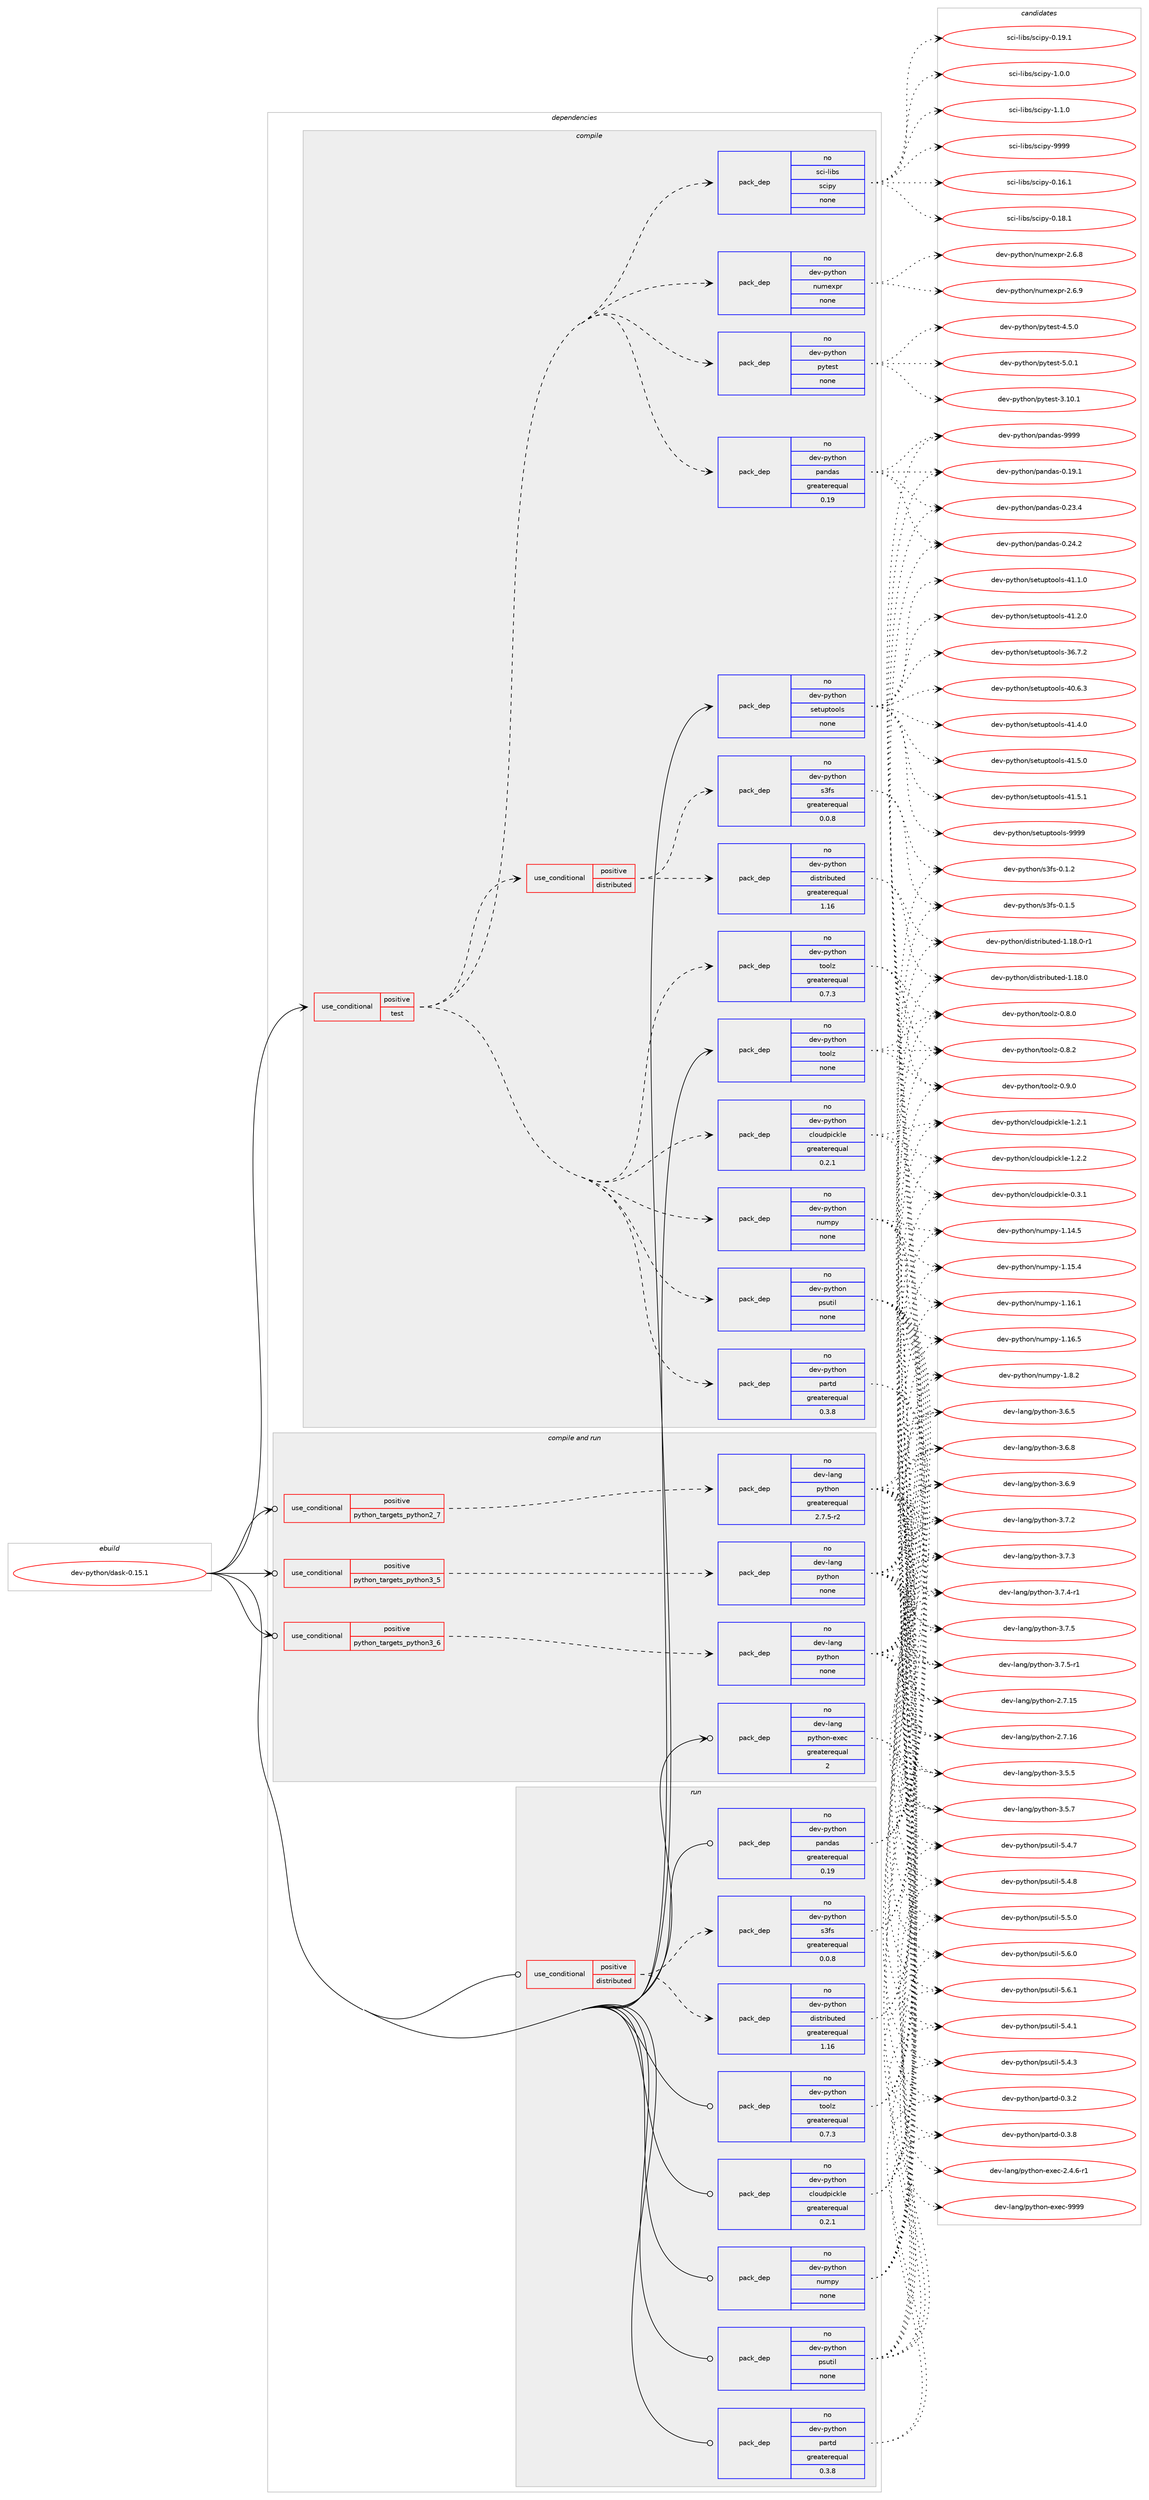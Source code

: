 digraph prolog {

# *************
# Graph options
# *************

newrank=true;
concentrate=true;
compound=true;
graph [rankdir=LR,fontname=Helvetica,fontsize=10,ranksep=1.5];#, ranksep=2.5, nodesep=0.2];
edge  [arrowhead=vee];
node  [fontname=Helvetica,fontsize=10];

# **********
# The ebuild
# **********

subgraph cluster_leftcol {
color=gray;
rank=same;
label=<<i>ebuild</i>>;
id [label="dev-python/dask-0.15.1", color=red, width=4, href="../dev-python/dask-0.15.1.svg"];
}

# ****************
# The dependencies
# ****************

subgraph cluster_midcol {
color=gray;
label=<<i>dependencies</i>>;
subgraph cluster_compile {
fillcolor="#eeeeee";
style=filled;
label=<<i>compile</i>>;
subgraph cond138246 {
dependency600969 [label=<<TABLE BORDER="0" CELLBORDER="1" CELLSPACING="0" CELLPADDING="4"><TR><TD ROWSPAN="3" CELLPADDING="10">use_conditional</TD></TR><TR><TD>positive</TD></TR><TR><TD>test</TD></TR></TABLE>>, shape=none, color=red];
subgraph pack450930 {
dependency600970 [label=<<TABLE BORDER="0" CELLBORDER="1" CELLSPACING="0" CELLPADDING="4" WIDTH="220"><TR><TD ROWSPAN="6" CELLPADDING="30">pack_dep</TD></TR><TR><TD WIDTH="110">no</TD></TR><TR><TD>dev-python</TD></TR><TR><TD>cloudpickle</TD></TR><TR><TD>greaterequal</TD></TR><TR><TD>0.2.1</TD></TR></TABLE>>, shape=none, color=blue];
}
dependency600969:e -> dependency600970:w [weight=20,style="dashed",arrowhead="vee"];
subgraph pack450931 {
dependency600971 [label=<<TABLE BORDER="0" CELLBORDER="1" CELLSPACING="0" CELLPADDING="4" WIDTH="220"><TR><TD ROWSPAN="6" CELLPADDING="30">pack_dep</TD></TR><TR><TD WIDTH="110">no</TD></TR><TR><TD>dev-python</TD></TR><TR><TD>numpy</TD></TR><TR><TD>none</TD></TR><TR><TD></TD></TR></TABLE>>, shape=none, color=blue];
}
dependency600969:e -> dependency600971:w [weight=20,style="dashed",arrowhead="vee"];
subgraph pack450932 {
dependency600972 [label=<<TABLE BORDER="0" CELLBORDER="1" CELLSPACING="0" CELLPADDING="4" WIDTH="220"><TR><TD ROWSPAN="6" CELLPADDING="30">pack_dep</TD></TR><TR><TD WIDTH="110">no</TD></TR><TR><TD>dev-python</TD></TR><TR><TD>pandas</TD></TR><TR><TD>greaterequal</TD></TR><TR><TD>0.19</TD></TR></TABLE>>, shape=none, color=blue];
}
dependency600969:e -> dependency600972:w [weight=20,style="dashed",arrowhead="vee"];
subgraph pack450933 {
dependency600973 [label=<<TABLE BORDER="0" CELLBORDER="1" CELLSPACING="0" CELLPADDING="4" WIDTH="220"><TR><TD ROWSPAN="6" CELLPADDING="30">pack_dep</TD></TR><TR><TD WIDTH="110">no</TD></TR><TR><TD>dev-python</TD></TR><TR><TD>partd</TD></TR><TR><TD>greaterequal</TD></TR><TR><TD>0.3.8</TD></TR></TABLE>>, shape=none, color=blue];
}
dependency600969:e -> dependency600973:w [weight=20,style="dashed",arrowhead="vee"];
subgraph pack450934 {
dependency600974 [label=<<TABLE BORDER="0" CELLBORDER="1" CELLSPACING="0" CELLPADDING="4" WIDTH="220"><TR><TD ROWSPAN="6" CELLPADDING="30">pack_dep</TD></TR><TR><TD WIDTH="110">no</TD></TR><TR><TD>dev-python</TD></TR><TR><TD>psutil</TD></TR><TR><TD>none</TD></TR><TR><TD></TD></TR></TABLE>>, shape=none, color=blue];
}
dependency600969:e -> dependency600974:w [weight=20,style="dashed",arrowhead="vee"];
subgraph pack450935 {
dependency600975 [label=<<TABLE BORDER="0" CELLBORDER="1" CELLSPACING="0" CELLPADDING="4" WIDTH="220"><TR><TD ROWSPAN="6" CELLPADDING="30">pack_dep</TD></TR><TR><TD WIDTH="110">no</TD></TR><TR><TD>dev-python</TD></TR><TR><TD>toolz</TD></TR><TR><TD>greaterequal</TD></TR><TR><TD>0.7.3</TD></TR></TABLE>>, shape=none, color=blue];
}
dependency600969:e -> dependency600975:w [weight=20,style="dashed",arrowhead="vee"];
subgraph cond138247 {
dependency600976 [label=<<TABLE BORDER="0" CELLBORDER="1" CELLSPACING="0" CELLPADDING="4"><TR><TD ROWSPAN="3" CELLPADDING="10">use_conditional</TD></TR><TR><TD>positive</TD></TR><TR><TD>distributed</TD></TR></TABLE>>, shape=none, color=red];
subgraph pack450936 {
dependency600977 [label=<<TABLE BORDER="0" CELLBORDER="1" CELLSPACING="0" CELLPADDING="4" WIDTH="220"><TR><TD ROWSPAN="6" CELLPADDING="30">pack_dep</TD></TR><TR><TD WIDTH="110">no</TD></TR><TR><TD>dev-python</TD></TR><TR><TD>distributed</TD></TR><TR><TD>greaterequal</TD></TR><TR><TD>1.16</TD></TR></TABLE>>, shape=none, color=blue];
}
dependency600976:e -> dependency600977:w [weight=20,style="dashed",arrowhead="vee"];
subgraph pack450937 {
dependency600978 [label=<<TABLE BORDER="0" CELLBORDER="1" CELLSPACING="0" CELLPADDING="4" WIDTH="220"><TR><TD ROWSPAN="6" CELLPADDING="30">pack_dep</TD></TR><TR><TD WIDTH="110">no</TD></TR><TR><TD>dev-python</TD></TR><TR><TD>s3fs</TD></TR><TR><TD>greaterequal</TD></TR><TR><TD>0.0.8</TD></TR></TABLE>>, shape=none, color=blue];
}
dependency600976:e -> dependency600978:w [weight=20,style="dashed",arrowhead="vee"];
}
dependency600969:e -> dependency600976:w [weight=20,style="dashed",arrowhead="vee"];
subgraph pack450938 {
dependency600979 [label=<<TABLE BORDER="0" CELLBORDER="1" CELLSPACING="0" CELLPADDING="4" WIDTH="220"><TR><TD ROWSPAN="6" CELLPADDING="30">pack_dep</TD></TR><TR><TD WIDTH="110">no</TD></TR><TR><TD>dev-python</TD></TR><TR><TD>pytest</TD></TR><TR><TD>none</TD></TR><TR><TD></TD></TR></TABLE>>, shape=none, color=blue];
}
dependency600969:e -> dependency600979:w [weight=20,style="dashed",arrowhead="vee"];
subgraph pack450939 {
dependency600980 [label=<<TABLE BORDER="0" CELLBORDER="1" CELLSPACING="0" CELLPADDING="4" WIDTH="220"><TR><TD ROWSPAN="6" CELLPADDING="30">pack_dep</TD></TR><TR><TD WIDTH="110">no</TD></TR><TR><TD>dev-python</TD></TR><TR><TD>numexpr</TD></TR><TR><TD>none</TD></TR><TR><TD></TD></TR></TABLE>>, shape=none, color=blue];
}
dependency600969:e -> dependency600980:w [weight=20,style="dashed",arrowhead="vee"];
subgraph pack450940 {
dependency600981 [label=<<TABLE BORDER="0" CELLBORDER="1" CELLSPACING="0" CELLPADDING="4" WIDTH="220"><TR><TD ROWSPAN="6" CELLPADDING="30">pack_dep</TD></TR><TR><TD WIDTH="110">no</TD></TR><TR><TD>sci-libs</TD></TR><TR><TD>scipy</TD></TR><TR><TD>none</TD></TR><TR><TD></TD></TR></TABLE>>, shape=none, color=blue];
}
dependency600969:e -> dependency600981:w [weight=20,style="dashed",arrowhead="vee"];
}
id:e -> dependency600969:w [weight=20,style="solid",arrowhead="vee"];
subgraph pack450941 {
dependency600982 [label=<<TABLE BORDER="0" CELLBORDER="1" CELLSPACING="0" CELLPADDING="4" WIDTH="220"><TR><TD ROWSPAN="6" CELLPADDING="30">pack_dep</TD></TR><TR><TD WIDTH="110">no</TD></TR><TR><TD>dev-python</TD></TR><TR><TD>setuptools</TD></TR><TR><TD>none</TD></TR><TR><TD></TD></TR></TABLE>>, shape=none, color=blue];
}
id:e -> dependency600982:w [weight=20,style="solid",arrowhead="vee"];
subgraph pack450942 {
dependency600983 [label=<<TABLE BORDER="0" CELLBORDER="1" CELLSPACING="0" CELLPADDING="4" WIDTH="220"><TR><TD ROWSPAN="6" CELLPADDING="30">pack_dep</TD></TR><TR><TD WIDTH="110">no</TD></TR><TR><TD>dev-python</TD></TR><TR><TD>toolz</TD></TR><TR><TD>none</TD></TR><TR><TD></TD></TR></TABLE>>, shape=none, color=blue];
}
id:e -> dependency600983:w [weight=20,style="solid",arrowhead="vee"];
}
subgraph cluster_compileandrun {
fillcolor="#eeeeee";
style=filled;
label=<<i>compile and run</i>>;
subgraph cond138248 {
dependency600984 [label=<<TABLE BORDER="0" CELLBORDER="1" CELLSPACING="0" CELLPADDING="4"><TR><TD ROWSPAN="3" CELLPADDING="10">use_conditional</TD></TR><TR><TD>positive</TD></TR><TR><TD>python_targets_python2_7</TD></TR></TABLE>>, shape=none, color=red];
subgraph pack450943 {
dependency600985 [label=<<TABLE BORDER="0" CELLBORDER="1" CELLSPACING="0" CELLPADDING="4" WIDTH="220"><TR><TD ROWSPAN="6" CELLPADDING="30">pack_dep</TD></TR><TR><TD WIDTH="110">no</TD></TR><TR><TD>dev-lang</TD></TR><TR><TD>python</TD></TR><TR><TD>greaterequal</TD></TR><TR><TD>2.7.5-r2</TD></TR></TABLE>>, shape=none, color=blue];
}
dependency600984:e -> dependency600985:w [weight=20,style="dashed",arrowhead="vee"];
}
id:e -> dependency600984:w [weight=20,style="solid",arrowhead="odotvee"];
subgraph cond138249 {
dependency600986 [label=<<TABLE BORDER="0" CELLBORDER="1" CELLSPACING="0" CELLPADDING="4"><TR><TD ROWSPAN="3" CELLPADDING="10">use_conditional</TD></TR><TR><TD>positive</TD></TR><TR><TD>python_targets_python3_5</TD></TR></TABLE>>, shape=none, color=red];
subgraph pack450944 {
dependency600987 [label=<<TABLE BORDER="0" CELLBORDER="1" CELLSPACING="0" CELLPADDING="4" WIDTH="220"><TR><TD ROWSPAN="6" CELLPADDING="30">pack_dep</TD></TR><TR><TD WIDTH="110">no</TD></TR><TR><TD>dev-lang</TD></TR><TR><TD>python</TD></TR><TR><TD>none</TD></TR><TR><TD></TD></TR></TABLE>>, shape=none, color=blue];
}
dependency600986:e -> dependency600987:w [weight=20,style="dashed",arrowhead="vee"];
}
id:e -> dependency600986:w [weight=20,style="solid",arrowhead="odotvee"];
subgraph cond138250 {
dependency600988 [label=<<TABLE BORDER="0" CELLBORDER="1" CELLSPACING="0" CELLPADDING="4"><TR><TD ROWSPAN="3" CELLPADDING="10">use_conditional</TD></TR><TR><TD>positive</TD></TR><TR><TD>python_targets_python3_6</TD></TR></TABLE>>, shape=none, color=red];
subgraph pack450945 {
dependency600989 [label=<<TABLE BORDER="0" CELLBORDER="1" CELLSPACING="0" CELLPADDING="4" WIDTH="220"><TR><TD ROWSPAN="6" CELLPADDING="30">pack_dep</TD></TR><TR><TD WIDTH="110">no</TD></TR><TR><TD>dev-lang</TD></TR><TR><TD>python</TD></TR><TR><TD>none</TD></TR><TR><TD></TD></TR></TABLE>>, shape=none, color=blue];
}
dependency600988:e -> dependency600989:w [weight=20,style="dashed",arrowhead="vee"];
}
id:e -> dependency600988:w [weight=20,style="solid",arrowhead="odotvee"];
subgraph pack450946 {
dependency600990 [label=<<TABLE BORDER="0" CELLBORDER="1" CELLSPACING="0" CELLPADDING="4" WIDTH="220"><TR><TD ROWSPAN="6" CELLPADDING="30">pack_dep</TD></TR><TR><TD WIDTH="110">no</TD></TR><TR><TD>dev-lang</TD></TR><TR><TD>python-exec</TD></TR><TR><TD>greaterequal</TD></TR><TR><TD>2</TD></TR></TABLE>>, shape=none, color=blue];
}
id:e -> dependency600990:w [weight=20,style="solid",arrowhead="odotvee"];
}
subgraph cluster_run {
fillcolor="#eeeeee";
style=filled;
label=<<i>run</i>>;
subgraph cond138251 {
dependency600991 [label=<<TABLE BORDER="0" CELLBORDER="1" CELLSPACING="0" CELLPADDING="4"><TR><TD ROWSPAN="3" CELLPADDING="10">use_conditional</TD></TR><TR><TD>positive</TD></TR><TR><TD>distributed</TD></TR></TABLE>>, shape=none, color=red];
subgraph pack450947 {
dependency600992 [label=<<TABLE BORDER="0" CELLBORDER="1" CELLSPACING="0" CELLPADDING="4" WIDTH="220"><TR><TD ROWSPAN="6" CELLPADDING="30">pack_dep</TD></TR><TR><TD WIDTH="110">no</TD></TR><TR><TD>dev-python</TD></TR><TR><TD>distributed</TD></TR><TR><TD>greaterequal</TD></TR><TR><TD>1.16</TD></TR></TABLE>>, shape=none, color=blue];
}
dependency600991:e -> dependency600992:w [weight=20,style="dashed",arrowhead="vee"];
subgraph pack450948 {
dependency600993 [label=<<TABLE BORDER="0" CELLBORDER="1" CELLSPACING="0" CELLPADDING="4" WIDTH="220"><TR><TD ROWSPAN="6" CELLPADDING="30">pack_dep</TD></TR><TR><TD WIDTH="110">no</TD></TR><TR><TD>dev-python</TD></TR><TR><TD>s3fs</TD></TR><TR><TD>greaterequal</TD></TR><TR><TD>0.0.8</TD></TR></TABLE>>, shape=none, color=blue];
}
dependency600991:e -> dependency600993:w [weight=20,style="dashed",arrowhead="vee"];
}
id:e -> dependency600991:w [weight=20,style="solid",arrowhead="odot"];
subgraph pack450949 {
dependency600994 [label=<<TABLE BORDER="0" CELLBORDER="1" CELLSPACING="0" CELLPADDING="4" WIDTH="220"><TR><TD ROWSPAN="6" CELLPADDING="30">pack_dep</TD></TR><TR><TD WIDTH="110">no</TD></TR><TR><TD>dev-python</TD></TR><TR><TD>cloudpickle</TD></TR><TR><TD>greaterequal</TD></TR><TR><TD>0.2.1</TD></TR></TABLE>>, shape=none, color=blue];
}
id:e -> dependency600994:w [weight=20,style="solid",arrowhead="odot"];
subgraph pack450950 {
dependency600995 [label=<<TABLE BORDER="0" CELLBORDER="1" CELLSPACING="0" CELLPADDING="4" WIDTH="220"><TR><TD ROWSPAN="6" CELLPADDING="30">pack_dep</TD></TR><TR><TD WIDTH="110">no</TD></TR><TR><TD>dev-python</TD></TR><TR><TD>numpy</TD></TR><TR><TD>none</TD></TR><TR><TD></TD></TR></TABLE>>, shape=none, color=blue];
}
id:e -> dependency600995:w [weight=20,style="solid",arrowhead="odot"];
subgraph pack450951 {
dependency600996 [label=<<TABLE BORDER="0" CELLBORDER="1" CELLSPACING="0" CELLPADDING="4" WIDTH="220"><TR><TD ROWSPAN="6" CELLPADDING="30">pack_dep</TD></TR><TR><TD WIDTH="110">no</TD></TR><TR><TD>dev-python</TD></TR><TR><TD>pandas</TD></TR><TR><TD>greaterequal</TD></TR><TR><TD>0.19</TD></TR></TABLE>>, shape=none, color=blue];
}
id:e -> dependency600996:w [weight=20,style="solid",arrowhead="odot"];
subgraph pack450952 {
dependency600997 [label=<<TABLE BORDER="0" CELLBORDER="1" CELLSPACING="0" CELLPADDING="4" WIDTH="220"><TR><TD ROWSPAN="6" CELLPADDING="30">pack_dep</TD></TR><TR><TD WIDTH="110">no</TD></TR><TR><TD>dev-python</TD></TR><TR><TD>partd</TD></TR><TR><TD>greaterequal</TD></TR><TR><TD>0.3.8</TD></TR></TABLE>>, shape=none, color=blue];
}
id:e -> dependency600997:w [weight=20,style="solid",arrowhead="odot"];
subgraph pack450953 {
dependency600998 [label=<<TABLE BORDER="0" CELLBORDER="1" CELLSPACING="0" CELLPADDING="4" WIDTH="220"><TR><TD ROWSPAN="6" CELLPADDING="30">pack_dep</TD></TR><TR><TD WIDTH="110">no</TD></TR><TR><TD>dev-python</TD></TR><TR><TD>psutil</TD></TR><TR><TD>none</TD></TR><TR><TD></TD></TR></TABLE>>, shape=none, color=blue];
}
id:e -> dependency600998:w [weight=20,style="solid",arrowhead="odot"];
subgraph pack450954 {
dependency600999 [label=<<TABLE BORDER="0" CELLBORDER="1" CELLSPACING="0" CELLPADDING="4" WIDTH="220"><TR><TD ROWSPAN="6" CELLPADDING="30">pack_dep</TD></TR><TR><TD WIDTH="110">no</TD></TR><TR><TD>dev-python</TD></TR><TR><TD>toolz</TD></TR><TR><TD>greaterequal</TD></TR><TR><TD>0.7.3</TD></TR></TABLE>>, shape=none, color=blue];
}
id:e -> dependency600999:w [weight=20,style="solid",arrowhead="odot"];
}
}

# **************
# The candidates
# **************

subgraph cluster_choices {
rank=same;
color=gray;
label=<<i>candidates</i>>;

subgraph choice450930 {
color=black;
nodesep=1;
choice10010111845112121116104111110479910811111710011210599107108101454846514649 [label="dev-python/cloudpickle-0.3.1", color=red, width=4,href="../dev-python/cloudpickle-0.3.1.svg"];
choice10010111845112121116104111110479910811111710011210599107108101454946504649 [label="dev-python/cloudpickle-1.2.1", color=red, width=4,href="../dev-python/cloudpickle-1.2.1.svg"];
choice10010111845112121116104111110479910811111710011210599107108101454946504650 [label="dev-python/cloudpickle-1.2.2", color=red, width=4,href="../dev-python/cloudpickle-1.2.2.svg"];
dependency600970:e -> choice10010111845112121116104111110479910811111710011210599107108101454846514649:w [style=dotted,weight="100"];
dependency600970:e -> choice10010111845112121116104111110479910811111710011210599107108101454946504649:w [style=dotted,weight="100"];
dependency600970:e -> choice10010111845112121116104111110479910811111710011210599107108101454946504650:w [style=dotted,weight="100"];
}
subgraph choice450931 {
color=black;
nodesep=1;
choice100101118451121211161041111104711011710911212145494649524653 [label="dev-python/numpy-1.14.5", color=red, width=4,href="../dev-python/numpy-1.14.5.svg"];
choice100101118451121211161041111104711011710911212145494649534652 [label="dev-python/numpy-1.15.4", color=red, width=4,href="../dev-python/numpy-1.15.4.svg"];
choice100101118451121211161041111104711011710911212145494649544649 [label="dev-python/numpy-1.16.1", color=red, width=4,href="../dev-python/numpy-1.16.1.svg"];
choice100101118451121211161041111104711011710911212145494649544653 [label="dev-python/numpy-1.16.5", color=red, width=4,href="../dev-python/numpy-1.16.5.svg"];
choice1001011184511212111610411111047110117109112121454946564650 [label="dev-python/numpy-1.8.2", color=red, width=4,href="../dev-python/numpy-1.8.2.svg"];
dependency600971:e -> choice100101118451121211161041111104711011710911212145494649524653:w [style=dotted,weight="100"];
dependency600971:e -> choice100101118451121211161041111104711011710911212145494649534652:w [style=dotted,weight="100"];
dependency600971:e -> choice100101118451121211161041111104711011710911212145494649544649:w [style=dotted,weight="100"];
dependency600971:e -> choice100101118451121211161041111104711011710911212145494649544653:w [style=dotted,weight="100"];
dependency600971:e -> choice1001011184511212111610411111047110117109112121454946564650:w [style=dotted,weight="100"];
}
subgraph choice450932 {
color=black;
nodesep=1;
choice1001011184511212111610411111047112971101009711545484649574649 [label="dev-python/pandas-0.19.1", color=red, width=4,href="../dev-python/pandas-0.19.1.svg"];
choice1001011184511212111610411111047112971101009711545484650514652 [label="dev-python/pandas-0.23.4", color=red, width=4,href="../dev-python/pandas-0.23.4.svg"];
choice1001011184511212111610411111047112971101009711545484650524650 [label="dev-python/pandas-0.24.2", color=red, width=4,href="../dev-python/pandas-0.24.2.svg"];
choice100101118451121211161041111104711297110100971154557575757 [label="dev-python/pandas-9999", color=red, width=4,href="../dev-python/pandas-9999.svg"];
dependency600972:e -> choice1001011184511212111610411111047112971101009711545484649574649:w [style=dotted,weight="100"];
dependency600972:e -> choice1001011184511212111610411111047112971101009711545484650514652:w [style=dotted,weight="100"];
dependency600972:e -> choice1001011184511212111610411111047112971101009711545484650524650:w [style=dotted,weight="100"];
dependency600972:e -> choice100101118451121211161041111104711297110100971154557575757:w [style=dotted,weight="100"];
}
subgraph choice450933 {
color=black;
nodesep=1;
choice100101118451121211161041111104711297114116100454846514650 [label="dev-python/partd-0.3.2", color=red, width=4,href="../dev-python/partd-0.3.2.svg"];
choice100101118451121211161041111104711297114116100454846514656 [label="dev-python/partd-0.3.8", color=red, width=4,href="../dev-python/partd-0.3.8.svg"];
dependency600973:e -> choice100101118451121211161041111104711297114116100454846514650:w [style=dotted,weight="100"];
dependency600973:e -> choice100101118451121211161041111104711297114116100454846514656:w [style=dotted,weight="100"];
}
subgraph choice450934 {
color=black;
nodesep=1;
choice1001011184511212111610411111047112115117116105108455346524649 [label="dev-python/psutil-5.4.1", color=red, width=4,href="../dev-python/psutil-5.4.1.svg"];
choice1001011184511212111610411111047112115117116105108455346524651 [label="dev-python/psutil-5.4.3", color=red, width=4,href="../dev-python/psutil-5.4.3.svg"];
choice1001011184511212111610411111047112115117116105108455346524655 [label="dev-python/psutil-5.4.7", color=red, width=4,href="../dev-python/psutil-5.4.7.svg"];
choice1001011184511212111610411111047112115117116105108455346524656 [label="dev-python/psutil-5.4.8", color=red, width=4,href="../dev-python/psutil-5.4.8.svg"];
choice1001011184511212111610411111047112115117116105108455346534648 [label="dev-python/psutil-5.5.0", color=red, width=4,href="../dev-python/psutil-5.5.0.svg"];
choice1001011184511212111610411111047112115117116105108455346544648 [label="dev-python/psutil-5.6.0", color=red, width=4,href="../dev-python/psutil-5.6.0.svg"];
choice1001011184511212111610411111047112115117116105108455346544649 [label="dev-python/psutil-5.6.1", color=red, width=4,href="../dev-python/psutil-5.6.1.svg"];
dependency600974:e -> choice1001011184511212111610411111047112115117116105108455346524649:w [style=dotted,weight="100"];
dependency600974:e -> choice1001011184511212111610411111047112115117116105108455346524651:w [style=dotted,weight="100"];
dependency600974:e -> choice1001011184511212111610411111047112115117116105108455346524655:w [style=dotted,weight="100"];
dependency600974:e -> choice1001011184511212111610411111047112115117116105108455346524656:w [style=dotted,weight="100"];
dependency600974:e -> choice1001011184511212111610411111047112115117116105108455346534648:w [style=dotted,weight="100"];
dependency600974:e -> choice1001011184511212111610411111047112115117116105108455346544648:w [style=dotted,weight="100"];
dependency600974:e -> choice1001011184511212111610411111047112115117116105108455346544649:w [style=dotted,weight="100"];
}
subgraph choice450935 {
color=black;
nodesep=1;
choice1001011184511212111610411111047116111111108122454846564648 [label="dev-python/toolz-0.8.0", color=red, width=4,href="../dev-python/toolz-0.8.0.svg"];
choice1001011184511212111610411111047116111111108122454846564650 [label="dev-python/toolz-0.8.2", color=red, width=4,href="../dev-python/toolz-0.8.2.svg"];
choice1001011184511212111610411111047116111111108122454846574648 [label="dev-python/toolz-0.9.0", color=red, width=4,href="../dev-python/toolz-0.9.0.svg"];
dependency600975:e -> choice1001011184511212111610411111047116111111108122454846564648:w [style=dotted,weight="100"];
dependency600975:e -> choice1001011184511212111610411111047116111111108122454846564650:w [style=dotted,weight="100"];
dependency600975:e -> choice1001011184511212111610411111047116111111108122454846574648:w [style=dotted,weight="100"];
}
subgraph choice450936 {
color=black;
nodesep=1;
choice10010111845112121116104111110471001051151161141059811711610110045494649564648 [label="dev-python/distributed-1.18.0", color=red, width=4,href="../dev-python/distributed-1.18.0.svg"];
choice100101118451121211161041111104710010511511611410598117116101100454946495646484511449 [label="dev-python/distributed-1.18.0-r1", color=red, width=4,href="../dev-python/distributed-1.18.0-r1.svg"];
dependency600977:e -> choice10010111845112121116104111110471001051151161141059811711610110045494649564648:w [style=dotted,weight="100"];
dependency600977:e -> choice100101118451121211161041111104710010511511611410598117116101100454946495646484511449:w [style=dotted,weight="100"];
}
subgraph choice450937 {
color=black;
nodesep=1;
choice100101118451121211161041111104711551102115454846494650 [label="dev-python/s3fs-0.1.2", color=red, width=4,href="../dev-python/s3fs-0.1.2.svg"];
choice100101118451121211161041111104711551102115454846494653 [label="dev-python/s3fs-0.1.5", color=red, width=4,href="../dev-python/s3fs-0.1.5.svg"];
dependency600978:e -> choice100101118451121211161041111104711551102115454846494650:w [style=dotted,weight="100"];
dependency600978:e -> choice100101118451121211161041111104711551102115454846494653:w [style=dotted,weight="100"];
}
subgraph choice450938 {
color=black;
nodesep=1;
choice100101118451121211161041111104711212111610111511645514649484649 [label="dev-python/pytest-3.10.1", color=red, width=4,href="../dev-python/pytest-3.10.1.svg"];
choice1001011184511212111610411111047112121116101115116455246534648 [label="dev-python/pytest-4.5.0", color=red, width=4,href="../dev-python/pytest-4.5.0.svg"];
choice1001011184511212111610411111047112121116101115116455346484649 [label="dev-python/pytest-5.0.1", color=red, width=4,href="../dev-python/pytest-5.0.1.svg"];
dependency600979:e -> choice100101118451121211161041111104711212111610111511645514649484649:w [style=dotted,weight="100"];
dependency600979:e -> choice1001011184511212111610411111047112121116101115116455246534648:w [style=dotted,weight="100"];
dependency600979:e -> choice1001011184511212111610411111047112121116101115116455346484649:w [style=dotted,weight="100"];
}
subgraph choice450939 {
color=black;
nodesep=1;
choice1001011184511212111610411111047110117109101120112114455046544656 [label="dev-python/numexpr-2.6.8", color=red, width=4,href="../dev-python/numexpr-2.6.8.svg"];
choice1001011184511212111610411111047110117109101120112114455046544657 [label="dev-python/numexpr-2.6.9", color=red, width=4,href="../dev-python/numexpr-2.6.9.svg"];
dependency600980:e -> choice1001011184511212111610411111047110117109101120112114455046544656:w [style=dotted,weight="100"];
dependency600980:e -> choice1001011184511212111610411111047110117109101120112114455046544657:w [style=dotted,weight="100"];
}
subgraph choice450940 {
color=black;
nodesep=1;
choice115991054510810598115471159910511212145484649544649 [label="sci-libs/scipy-0.16.1", color=red, width=4,href="../sci-libs/scipy-0.16.1.svg"];
choice115991054510810598115471159910511212145484649564649 [label="sci-libs/scipy-0.18.1", color=red, width=4,href="../sci-libs/scipy-0.18.1.svg"];
choice115991054510810598115471159910511212145484649574649 [label="sci-libs/scipy-0.19.1", color=red, width=4,href="../sci-libs/scipy-0.19.1.svg"];
choice1159910545108105981154711599105112121454946484648 [label="sci-libs/scipy-1.0.0", color=red, width=4,href="../sci-libs/scipy-1.0.0.svg"];
choice1159910545108105981154711599105112121454946494648 [label="sci-libs/scipy-1.1.0", color=red, width=4,href="../sci-libs/scipy-1.1.0.svg"];
choice11599105451081059811547115991051121214557575757 [label="sci-libs/scipy-9999", color=red, width=4,href="../sci-libs/scipy-9999.svg"];
dependency600981:e -> choice115991054510810598115471159910511212145484649544649:w [style=dotted,weight="100"];
dependency600981:e -> choice115991054510810598115471159910511212145484649564649:w [style=dotted,weight="100"];
dependency600981:e -> choice115991054510810598115471159910511212145484649574649:w [style=dotted,weight="100"];
dependency600981:e -> choice1159910545108105981154711599105112121454946484648:w [style=dotted,weight="100"];
dependency600981:e -> choice1159910545108105981154711599105112121454946494648:w [style=dotted,weight="100"];
dependency600981:e -> choice11599105451081059811547115991051121214557575757:w [style=dotted,weight="100"];
}
subgraph choice450941 {
color=black;
nodesep=1;
choice100101118451121211161041111104711510111611711211611111110811545515446554650 [label="dev-python/setuptools-36.7.2", color=red, width=4,href="../dev-python/setuptools-36.7.2.svg"];
choice100101118451121211161041111104711510111611711211611111110811545524846544651 [label="dev-python/setuptools-40.6.3", color=red, width=4,href="../dev-python/setuptools-40.6.3.svg"];
choice100101118451121211161041111104711510111611711211611111110811545524946494648 [label="dev-python/setuptools-41.1.0", color=red, width=4,href="../dev-python/setuptools-41.1.0.svg"];
choice100101118451121211161041111104711510111611711211611111110811545524946504648 [label="dev-python/setuptools-41.2.0", color=red, width=4,href="../dev-python/setuptools-41.2.0.svg"];
choice100101118451121211161041111104711510111611711211611111110811545524946524648 [label="dev-python/setuptools-41.4.0", color=red, width=4,href="../dev-python/setuptools-41.4.0.svg"];
choice100101118451121211161041111104711510111611711211611111110811545524946534648 [label="dev-python/setuptools-41.5.0", color=red, width=4,href="../dev-python/setuptools-41.5.0.svg"];
choice100101118451121211161041111104711510111611711211611111110811545524946534649 [label="dev-python/setuptools-41.5.1", color=red, width=4,href="../dev-python/setuptools-41.5.1.svg"];
choice10010111845112121116104111110471151011161171121161111111081154557575757 [label="dev-python/setuptools-9999", color=red, width=4,href="../dev-python/setuptools-9999.svg"];
dependency600982:e -> choice100101118451121211161041111104711510111611711211611111110811545515446554650:w [style=dotted,weight="100"];
dependency600982:e -> choice100101118451121211161041111104711510111611711211611111110811545524846544651:w [style=dotted,weight="100"];
dependency600982:e -> choice100101118451121211161041111104711510111611711211611111110811545524946494648:w [style=dotted,weight="100"];
dependency600982:e -> choice100101118451121211161041111104711510111611711211611111110811545524946504648:w [style=dotted,weight="100"];
dependency600982:e -> choice100101118451121211161041111104711510111611711211611111110811545524946524648:w [style=dotted,weight="100"];
dependency600982:e -> choice100101118451121211161041111104711510111611711211611111110811545524946534648:w [style=dotted,weight="100"];
dependency600982:e -> choice100101118451121211161041111104711510111611711211611111110811545524946534649:w [style=dotted,weight="100"];
dependency600982:e -> choice10010111845112121116104111110471151011161171121161111111081154557575757:w [style=dotted,weight="100"];
}
subgraph choice450942 {
color=black;
nodesep=1;
choice1001011184511212111610411111047116111111108122454846564648 [label="dev-python/toolz-0.8.0", color=red, width=4,href="../dev-python/toolz-0.8.0.svg"];
choice1001011184511212111610411111047116111111108122454846564650 [label="dev-python/toolz-0.8.2", color=red, width=4,href="../dev-python/toolz-0.8.2.svg"];
choice1001011184511212111610411111047116111111108122454846574648 [label="dev-python/toolz-0.9.0", color=red, width=4,href="../dev-python/toolz-0.9.0.svg"];
dependency600983:e -> choice1001011184511212111610411111047116111111108122454846564648:w [style=dotted,weight="100"];
dependency600983:e -> choice1001011184511212111610411111047116111111108122454846564650:w [style=dotted,weight="100"];
dependency600983:e -> choice1001011184511212111610411111047116111111108122454846574648:w [style=dotted,weight="100"];
}
subgraph choice450943 {
color=black;
nodesep=1;
choice10010111845108971101034711212111610411111045504655464953 [label="dev-lang/python-2.7.15", color=red, width=4,href="../dev-lang/python-2.7.15.svg"];
choice10010111845108971101034711212111610411111045504655464954 [label="dev-lang/python-2.7.16", color=red, width=4,href="../dev-lang/python-2.7.16.svg"];
choice100101118451089711010347112121116104111110455146534653 [label="dev-lang/python-3.5.5", color=red, width=4,href="../dev-lang/python-3.5.5.svg"];
choice100101118451089711010347112121116104111110455146534655 [label="dev-lang/python-3.5.7", color=red, width=4,href="../dev-lang/python-3.5.7.svg"];
choice100101118451089711010347112121116104111110455146544653 [label="dev-lang/python-3.6.5", color=red, width=4,href="../dev-lang/python-3.6.5.svg"];
choice100101118451089711010347112121116104111110455146544656 [label="dev-lang/python-3.6.8", color=red, width=4,href="../dev-lang/python-3.6.8.svg"];
choice100101118451089711010347112121116104111110455146544657 [label="dev-lang/python-3.6.9", color=red, width=4,href="../dev-lang/python-3.6.9.svg"];
choice100101118451089711010347112121116104111110455146554650 [label="dev-lang/python-3.7.2", color=red, width=4,href="../dev-lang/python-3.7.2.svg"];
choice100101118451089711010347112121116104111110455146554651 [label="dev-lang/python-3.7.3", color=red, width=4,href="../dev-lang/python-3.7.3.svg"];
choice1001011184510897110103471121211161041111104551465546524511449 [label="dev-lang/python-3.7.4-r1", color=red, width=4,href="../dev-lang/python-3.7.4-r1.svg"];
choice100101118451089711010347112121116104111110455146554653 [label="dev-lang/python-3.7.5", color=red, width=4,href="../dev-lang/python-3.7.5.svg"];
choice1001011184510897110103471121211161041111104551465546534511449 [label="dev-lang/python-3.7.5-r1", color=red, width=4,href="../dev-lang/python-3.7.5-r1.svg"];
dependency600985:e -> choice10010111845108971101034711212111610411111045504655464953:w [style=dotted,weight="100"];
dependency600985:e -> choice10010111845108971101034711212111610411111045504655464954:w [style=dotted,weight="100"];
dependency600985:e -> choice100101118451089711010347112121116104111110455146534653:w [style=dotted,weight="100"];
dependency600985:e -> choice100101118451089711010347112121116104111110455146534655:w [style=dotted,weight="100"];
dependency600985:e -> choice100101118451089711010347112121116104111110455146544653:w [style=dotted,weight="100"];
dependency600985:e -> choice100101118451089711010347112121116104111110455146544656:w [style=dotted,weight="100"];
dependency600985:e -> choice100101118451089711010347112121116104111110455146544657:w [style=dotted,weight="100"];
dependency600985:e -> choice100101118451089711010347112121116104111110455146554650:w [style=dotted,weight="100"];
dependency600985:e -> choice100101118451089711010347112121116104111110455146554651:w [style=dotted,weight="100"];
dependency600985:e -> choice1001011184510897110103471121211161041111104551465546524511449:w [style=dotted,weight="100"];
dependency600985:e -> choice100101118451089711010347112121116104111110455146554653:w [style=dotted,weight="100"];
dependency600985:e -> choice1001011184510897110103471121211161041111104551465546534511449:w [style=dotted,weight="100"];
}
subgraph choice450944 {
color=black;
nodesep=1;
choice10010111845108971101034711212111610411111045504655464953 [label="dev-lang/python-2.7.15", color=red, width=4,href="../dev-lang/python-2.7.15.svg"];
choice10010111845108971101034711212111610411111045504655464954 [label="dev-lang/python-2.7.16", color=red, width=4,href="../dev-lang/python-2.7.16.svg"];
choice100101118451089711010347112121116104111110455146534653 [label="dev-lang/python-3.5.5", color=red, width=4,href="../dev-lang/python-3.5.5.svg"];
choice100101118451089711010347112121116104111110455146534655 [label="dev-lang/python-3.5.7", color=red, width=4,href="../dev-lang/python-3.5.7.svg"];
choice100101118451089711010347112121116104111110455146544653 [label="dev-lang/python-3.6.5", color=red, width=4,href="../dev-lang/python-3.6.5.svg"];
choice100101118451089711010347112121116104111110455146544656 [label="dev-lang/python-3.6.8", color=red, width=4,href="../dev-lang/python-3.6.8.svg"];
choice100101118451089711010347112121116104111110455146544657 [label="dev-lang/python-3.6.9", color=red, width=4,href="../dev-lang/python-3.6.9.svg"];
choice100101118451089711010347112121116104111110455146554650 [label="dev-lang/python-3.7.2", color=red, width=4,href="../dev-lang/python-3.7.2.svg"];
choice100101118451089711010347112121116104111110455146554651 [label="dev-lang/python-3.7.3", color=red, width=4,href="../dev-lang/python-3.7.3.svg"];
choice1001011184510897110103471121211161041111104551465546524511449 [label="dev-lang/python-3.7.4-r1", color=red, width=4,href="../dev-lang/python-3.7.4-r1.svg"];
choice100101118451089711010347112121116104111110455146554653 [label="dev-lang/python-3.7.5", color=red, width=4,href="../dev-lang/python-3.7.5.svg"];
choice1001011184510897110103471121211161041111104551465546534511449 [label="dev-lang/python-3.7.5-r1", color=red, width=4,href="../dev-lang/python-3.7.5-r1.svg"];
dependency600987:e -> choice10010111845108971101034711212111610411111045504655464953:w [style=dotted,weight="100"];
dependency600987:e -> choice10010111845108971101034711212111610411111045504655464954:w [style=dotted,weight="100"];
dependency600987:e -> choice100101118451089711010347112121116104111110455146534653:w [style=dotted,weight="100"];
dependency600987:e -> choice100101118451089711010347112121116104111110455146534655:w [style=dotted,weight="100"];
dependency600987:e -> choice100101118451089711010347112121116104111110455146544653:w [style=dotted,weight="100"];
dependency600987:e -> choice100101118451089711010347112121116104111110455146544656:w [style=dotted,weight="100"];
dependency600987:e -> choice100101118451089711010347112121116104111110455146544657:w [style=dotted,weight="100"];
dependency600987:e -> choice100101118451089711010347112121116104111110455146554650:w [style=dotted,weight="100"];
dependency600987:e -> choice100101118451089711010347112121116104111110455146554651:w [style=dotted,weight="100"];
dependency600987:e -> choice1001011184510897110103471121211161041111104551465546524511449:w [style=dotted,weight="100"];
dependency600987:e -> choice100101118451089711010347112121116104111110455146554653:w [style=dotted,weight="100"];
dependency600987:e -> choice1001011184510897110103471121211161041111104551465546534511449:w [style=dotted,weight="100"];
}
subgraph choice450945 {
color=black;
nodesep=1;
choice10010111845108971101034711212111610411111045504655464953 [label="dev-lang/python-2.7.15", color=red, width=4,href="../dev-lang/python-2.7.15.svg"];
choice10010111845108971101034711212111610411111045504655464954 [label="dev-lang/python-2.7.16", color=red, width=4,href="../dev-lang/python-2.7.16.svg"];
choice100101118451089711010347112121116104111110455146534653 [label="dev-lang/python-3.5.5", color=red, width=4,href="../dev-lang/python-3.5.5.svg"];
choice100101118451089711010347112121116104111110455146534655 [label="dev-lang/python-3.5.7", color=red, width=4,href="../dev-lang/python-3.5.7.svg"];
choice100101118451089711010347112121116104111110455146544653 [label="dev-lang/python-3.6.5", color=red, width=4,href="../dev-lang/python-3.6.5.svg"];
choice100101118451089711010347112121116104111110455146544656 [label="dev-lang/python-3.6.8", color=red, width=4,href="../dev-lang/python-3.6.8.svg"];
choice100101118451089711010347112121116104111110455146544657 [label="dev-lang/python-3.6.9", color=red, width=4,href="../dev-lang/python-3.6.9.svg"];
choice100101118451089711010347112121116104111110455146554650 [label="dev-lang/python-3.7.2", color=red, width=4,href="../dev-lang/python-3.7.2.svg"];
choice100101118451089711010347112121116104111110455146554651 [label="dev-lang/python-3.7.3", color=red, width=4,href="../dev-lang/python-3.7.3.svg"];
choice1001011184510897110103471121211161041111104551465546524511449 [label="dev-lang/python-3.7.4-r1", color=red, width=4,href="../dev-lang/python-3.7.4-r1.svg"];
choice100101118451089711010347112121116104111110455146554653 [label="dev-lang/python-3.7.5", color=red, width=4,href="../dev-lang/python-3.7.5.svg"];
choice1001011184510897110103471121211161041111104551465546534511449 [label="dev-lang/python-3.7.5-r1", color=red, width=4,href="../dev-lang/python-3.7.5-r1.svg"];
dependency600989:e -> choice10010111845108971101034711212111610411111045504655464953:w [style=dotted,weight="100"];
dependency600989:e -> choice10010111845108971101034711212111610411111045504655464954:w [style=dotted,weight="100"];
dependency600989:e -> choice100101118451089711010347112121116104111110455146534653:w [style=dotted,weight="100"];
dependency600989:e -> choice100101118451089711010347112121116104111110455146534655:w [style=dotted,weight="100"];
dependency600989:e -> choice100101118451089711010347112121116104111110455146544653:w [style=dotted,weight="100"];
dependency600989:e -> choice100101118451089711010347112121116104111110455146544656:w [style=dotted,weight="100"];
dependency600989:e -> choice100101118451089711010347112121116104111110455146544657:w [style=dotted,weight="100"];
dependency600989:e -> choice100101118451089711010347112121116104111110455146554650:w [style=dotted,weight="100"];
dependency600989:e -> choice100101118451089711010347112121116104111110455146554651:w [style=dotted,weight="100"];
dependency600989:e -> choice1001011184510897110103471121211161041111104551465546524511449:w [style=dotted,weight="100"];
dependency600989:e -> choice100101118451089711010347112121116104111110455146554653:w [style=dotted,weight="100"];
dependency600989:e -> choice1001011184510897110103471121211161041111104551465546534511449:w [style=dotted,weight="100"];
}
subgraph choice450946 {
color=black;
nodesep=1;
choice10010111845108971101034711212111610411111045101120101994550465246544511449 [label="dev-lang/python-exec-2.4.6-r1", color=red, width=4,href="../dev-lang/python-exec-2.4.6-r1.svg"];
choice10010111845108971101034711212111610411111045101120101994557575757 [label="dev-lang/python-exec-9999", color=red, width=4,href="../dev-lang/python-exec-9999.svg"];
dependency600990:e -> choice10010111845108971101034711212111610411111045101120101994550465246544511449:w [style=dotted,weight="100"];
dependency600990:e -> choice10010111845108971101034711212111610411111045101120101994557575757:w [style=dotted,weight="100"];
}
subgraph choice450947 {
color=black;
nodesep=1;
choice10010111845112121116104111110471001051151161141059811711610110045494649564648 [label="dev-python/distributed-1.18.0", color=red, width=4,href="../dev-python/distributed-1.18.0.svg"];
choice100101118451121211161041111104710010511511611410598117116101100454946495646484511449 [label="dev-python/distributed-1.18.0-r1", color=red, width=4,href="../dev-python/distributed-1.18.0-r1.svg"];
dependency600992:e -> choice10010111845112121116104111110471001051151161141059811711610110045494649564648:w [style=dotted,weight="100"];
dependency600992:e -> choice100101118451121211161041111104710010511511611410598117116101100454946495646484511449:w [style=dotted,weight="100"];
}
subgraph choice450948 {
color=black;
nodesep=1;
choice100101118451121211161041111104711551102115454846494650 [label="dev-python/s3fs-0.1.2", color=red, width=4,href="../dev-python/s3fs-0.1.2.svg"];
choice100101118451121211161041111104711551102115454846494653 [label="dev-python/s3fs-0.1.5", color=red, width=4,href="../dev-python/s3fs-0.1.5.svg"];
dependency600993:e -> choice100101118451121211161041111104711551102115454846494650:w [style=dotted,weight="100"];
dependency600993:e -> choice100101118451121211161041111104711551102115454846494653:w [style=dotted,weight="100"];
}
subgraph choice450949 {
color=black;
nodesep=1;
choice10010111845112121116104111110479910811111710011210599107108101454846514649 [label="dev-python/cloudpickle-0.3.1", color=red, width=4,href="../dev-python/cloudpickle-0.3.1.svg"];
choice10010111845112121116104111110479910811111710011210599107108101454946504649 [label="dev-python/cloudpickle-1.2.1", color=red, width=4,href="../dev-python/cloudpickle-1.2.1.svg"];
choice10010111845112121116104111110479910811111710011210599107108101454946504650 [label="dev-python/cloudpickle-1.2.2", color=red, width=4,href="../dev-python/cloudpickle-1.2.2.svg"];
dependency600994:e -> choice10010111845112121116104111110479910811111710011210599107108101454846514649:w [style=dotted,weight="100"];
dependency600994:e -> choice10010111845112121116104111110479910811111710011210599107108101454946504649:w [style=dotted,weight="100"];
dependency600994:e -> choice10010111845112121116104111110479910811111710011210599107108101454946504650:w [style=dotted,weight="100"];
}
subgraph choice450950 {
color=black;
nodesep=1;
choice100101118451121211161041111104711011710911212145494649524653 [label="dev-python/numpy-1.14.5", color=red, width=4,href="../dev-python/numpy-1.14.5.svg"];
choice100101118451121211161041111104711011710911212145494649534652 [label="dev-python/numpy-1.15.4", color=red, width=4,href="../dev-python/numpy-1.15.4.svg"];
choice100101118451121211161041111104711011710911212145494649544649 [label="dev-python/numpy-1.16.1", color=red, width=4,href="../dev-python/numpy-1.16.1.svg"];
choice100101118451121211161041111104711011710911212145494649544653 [label="dev-python/numpy-1.16.5", color=red, width=4,href="../dev-python/numpy-1.16.5.svg"];
choice1001011184511212111610411111047110117109112121454946564650 [label="dev-python/numpy-1.8.2", color=red, width=4,href="../dev-python/numpy-1.8.2.svg"];
dependency600995:e -> choice100101118451121211161041111104711011710911212145494649524653:w [style=dotted,weight="100"];
dependency600995:e -> choice100101118451121211161041111104711011710911212145494649534652:w [style=dotted,weight="100"];
dependency600995:e -> choice100101118451121211161041111104711011710911212145494649544649:w [style=dotted,weight="100"];
dependency600995:e -> choice100101118451121211161041111104711011710911212145494649544653:w [style=dotted,weight="100"];
dependency600995:e -> choice1001011184511212111610411111047110117109112121454946564650:w [style=dotted,weight="100"];
}
subgraph choice450951 {
color=black;
nodesep=1;
choice1001011184511212111610411111047112971101009711545484649574649 [label="dev-python/pandas-0.19.1", color=red, width=4,href="../dev-python/pandas-0.19.1.svg"];
choice1001011184511212111610411111047112971101009711545484650514652 [label="dev-python/pandas-0.23.4", color=red, width=4,href="../dev-python/pandas-0.23.4.svg"];
choice1001011184511212111610411111047112971101009711545484650524650 [label="dev-python/pandas-0.24.2", color=red, width=4,href="../dev-python/pandas-0.24.2.svg"];
choice100101118451121211161041111104711297110100971154557575757 [label="dev-python/pandas-9999", color=red, width=4,href="../dev-python/pandas-9999.svg"];
dependency600996:e -> choice1001011184511212111610411111047112971101009711545484649574649:w [style=dotted,weight="100"];
dependency600996:e -> choice1001011184511212111610411111047112971101009711545484650514652:w [style=dotted,weight="100"];
dependency600996:e -> choice1001011184511212111610411111047112971101009711545484650524650:w [style=dotted,weight="100"];
dependency600996:e -> choice100101118451121211161041111104711297110100971154557575757:w [style=dotted,weight="100"];
}
subgraph choice450952 {
color=black;
nodesep=1;
choice100101118451121211161041111104711297114116100454846514650 [label="dev-python/partd-0.3.2", color=red, width=4,href="../dev-python/partd-0.3.2.svg"];
choice100101118451121211161041111104711297114116100454846514656 [label="dev-python/partd-0.3.8", color=red, width=4,href="../dev-python/partd-0.3.8.svg"];
dependency600997:e -> choice100101118451121211161041111104711297114116100454846514650:w [style=dotted,weight="100"];
dependency600997:e -> choice100101118451121211161041111104711297114116100454846514656:w [style=dotted,weight="100"];
}
subgraph choice450953 {
color=black;
nodesep=1;
choice1001011184511212111610411111047112115117116105108455346524649 [label="dev-python/psutil-5.4.1", color=red, width=4,href="../dev-python/psutil-5.4.1.svg"];
choice1001011184511212111610411111047112115117116105108455346524651 [label="dev-python/psutil-5.4.3", color=red, width=4,href="../dev-python/psutil-5.4.3.svg"];
choice1001011184511212111610411111047112115117116105108455346524655 [label="dev-python/psutil-5.4.7", color=red, width=4,href="../dev-python/psutil-5.4.7.svg"];
choice1001011184511212111610411111047112115117116105108455346524656 [label="dev-python/psutil-5.4.8", color=red, width=4,href="../dev-python/psutil-5.4.8.svg"];
choice1001011184511212111610411111047112115117116105108455346534648 [label="dev-python/psutil-5.5.0", color=red, width=4,href="../dev-python/psutil-5.5.0.svg"];
choice1001011184511212111610411111047112115117116105108455346544648 [label="dev-python/psutil-5.6.0", color=red, width=4,href="../dev-python/psutil-5.6.0.svg"];
choice1001011184511212111610411111047112115117116105108455346544649 [label="dev-python/psutil-5.6.1", color=red, width=4,href="../dev-python/psutil-5.6.1.svg"];
dependency600998:e -> choice1001011184511212111610411111047112115117116105108455346524649:w [style=dotted,weight="100"];
dependency600998:e -> choice1001011184511212111610411111047112115117116105108455346524651:w [style=dotted,weight="100"];
dependency600998:e -> choice1001011184511212111610411111047112115117116105108455346524655:w [style=dotted,weight="100"];
dependency600998:e -> choice1001011184511212111610411111047112115117116105108455346524656:w [style=dotted,weight="100"];
dependency600998:e -> choice1001011184511212111610411111047112115117116105108455346534648:w [style=dotted,weight="100"];
dependency600998:e -> choice1001011184511212111610411111047112115117116105108455346544648:w [style=dotted,weight="100"];
dependency600998:e -> choice1001011184511212111610411111047112115117116105108455346544649:w [style=dotted,weight="100"];
}
subgraph choice450954 {
color=black;
nodesep=1;
choice1001011184511212111610411111047116111111108122454846564648 [label="dev-python/toolz-0.8.0", color=red, width=4,href="../dev-python/toolz-0.8.0.svg"];
choice1001011184511212111610411111047116111111108122454846564650 [label="dev-python/toolz-0.8.2", color=red, width=4,href="../dev-python/toolz-0.8.2.svg"];
choice1001011184511212111610411111047116111111108122454846574648 [label="dev-python/toolz-0.9.0", color=red, width=4,href="../dev-python/toolz-0.9.0.svg"];
dependency600999:e -> choice1001011184511212111610411111047116111111108122454846564648:w [style=dotted,weight="100"];
dependency600999:e -> choice1001011184511212111610411111047116111111108122454846564650:w [style=dotted,weight="100"];
dependency600999:e -> choice1001011184511212111610411111047116111111108122454846574648:w [style=dotted,weight="100"];
}
}

}

